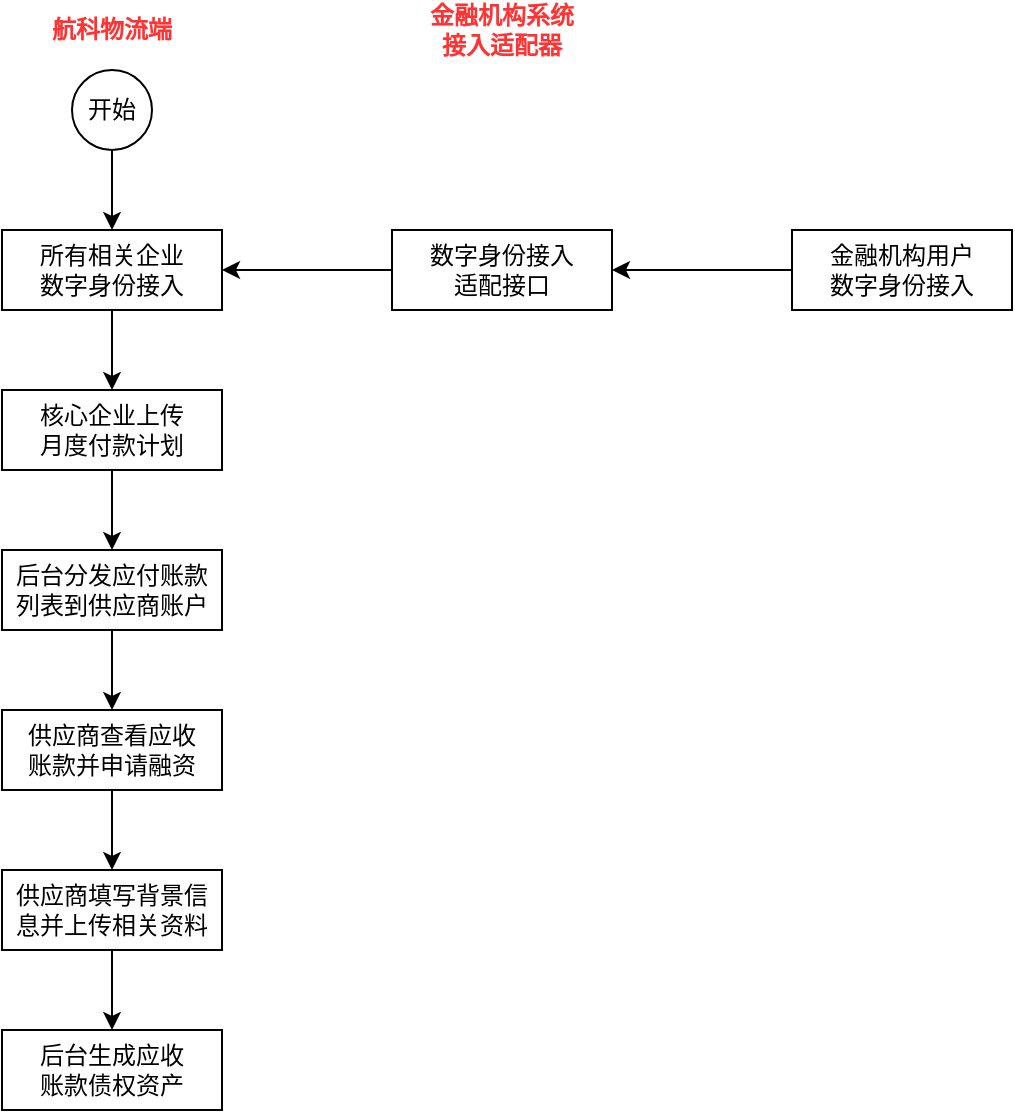 <mxfile version="13.1.2" type="github">
  <diagram id="YHirjkAFMDylilwBBIxY" name="反向保理流程图">
    <mxGraphModel dx="813" dy="435" grid="1" gridSize="10" guides="1" tooltips="1" connect="1" arrows="1" fold="1" page="1" pageScale="1" pageWidth="827" pageHeight="1169" math="0" shadow="0">
      <root>
        <mxCell id="0" />
        <mxCell id="1" parent="0" />
        <mxCell id="B-ZJvdAAlf7jMu3-mvKu-22" style="edgeStyle=orthogonalEdgeStyle;rounded=0;orthogonalLoop=1;jettySize=auto;html=1;entryX=0.5;entryY=0;entryDx=0;entryDy=0;fontFamily=Helvetica;fontColor=#FF3333;" edge="1" parent="1" source="B-ZJvdAAlf7jMu3-mvKu-1" target="B-ZJvdAAlf7jMu3-mvKu-20">
          <mxGeometry relative="1" as="geometry" />
        </mxCell>
        <mxCell id="B-ZJvdAAlf7jMu3-mvKu-1" value="开始" style="ellipse;whiteSpace=wrap;html=1;aspect=fixed;" vertex="1" parent="1">
          <mxGeometry x="160" y="120" width="40" height="40" as="geometry" />
        </mxCell>
        <mxCell id="B-ZJvdAAlf7jMu3-mvKu-9" style="edgeStyle=orthogonalEdgeStyle;rounded=0;orthogonalLoop=1;jettySize=auto;html=1;entryX=0.5;entryY=0;entryDx=0;entryDy=0;" edge="1" parent="1" source="B-ZJvdAAlf7jMu3-mvKu-3" target="B-ZJvdAAlf7jMu3-mvKu-6">
          <mxGeometry relative="1" as="geometry" />
        </mxCell>
        <mxCell id="B-ZJvdAAlf7jMu3-mvKu-3" value="核心企业上传&lt;br&gt;月度付款计划" style="rounded=0;whiteSpace=wrap;html=1;" vertex="1" parent="1">
          <mxGeometry x="125" y="280" width="110" height="40" as="geometry" />
        </mxCell>
        <mxCell id="B-ZJvdAAlf7jMu3-mvKu-4" style="edgeStyle=orthogonalEdgeStyle;rounded=0;orthogonalLoop=1;jettySize=auto;html=1;exitX=0.5;exitY=1;exitDx=0;exitDy=0;" edge="1" parent="1" source="B-ZJvdAAlf7jMu3-mvKu-3" target="B-ZJvdAAlf7jMu3-mvKu-3">
          <mxGeometry relative="1" as="geometry" />
        </mxCell>
        <mxCell id="B-ZJvdAAlf7jMu3-mvKu-10" style="edgeStyle=orthogonalEdgeStyle;rounded=0;orthogonalLoop=1;jettySize=auto;html=1;" edge="1" parent="1" source="B-ZJvdAAlf7jMu3-mvKu-6" target="B-ZJvdAAlf7jMu3-mvKu-7">
          <mxGeometry relative="1" as="geometry" />
        </mxCell>
        <mxCell id="B-ZJvdAAlf7jMu3-mvKu-6" value="后台分发应付账款&lt;br&gt;列表到供应商账户" style="rounded=0;whiteSpace=wrap;html=1;" vertex="1" parent="1">
          <mxGeometry x="125" y="360" width="110" height="40" as="geometry" />
        </mxCell>
        <mxCell id="B-ZJvdAAlf7jMu3-mvKu-17" style="edgeStyle=orthogonalEdgeStyle;rounded=0;orthogonalLoop=1;jettySize=auto;html=1;entryX=0.5;entryY=0;entryDx=0;entryDy=0;" edge="1" parent="1" source="B-ZJvdAAlf7jMu3-mvKu-7" target="B-ZJvdAAlf7jMu3-mvKu-15">
          <mxGeometry relative="1" as="geometry" />
        </mxCell>
        <mxCell id="B-ZJvdAAlf7jMu3-mvKu-7" value="供应商查看应收&lt;br&gt;账款并申请融资" style="rounded=0;whiteSpace=wrap;html=1;" vertex="1" parent="1">
          <mxGeometry x="125" y="440" width="110" height="40" as="geometry" />
        </mxCell>
        <mxCell id="B-ZJvdAAlf7jMu3-mvKu-14" value="后台生成应收&lt;br&gt;账款债权资产" style="rounded=0;whiteSpace=wrap;html=1;" vertex="1" parent="1">
          <mxGeometry x="125" y="600" width="110" height="40" as="geometry" />
        </mxCell>
        <mxCell id="B-ZJvdAAlf7jMu3-mvKu-18" style="edgeStyle=orthogonalEdgeStyle;rounded=0;orthogonalLoop=1;jettySize=auto;html=1;entryX=0.5;entryY=0;entryDx=0;entryDy=0;" edge="1" parent="1" source="B-ZJvdAAlf7jMu3-mvKu-15" target="B-ZJvdAAlf7jMu3-mvKu-14">
          <mxGeometry relative="1" as="geometry" />
        </mxCell>
        <mxCell id="B-ZJvdAAlf7jMu3-mvKu-15" value="供应商填写背景信&lt;br&gt;息并上传相关资料" style="rounded=0;whiteSpace=wrap;html=1;" vertex="1" parent="1">
          <mxGeometry x="125" y="520" width="110" height="40" as="geometry" />
        </mxCell>
        <mxCell id="B-ZJvdAAlf7jMu3-mvKu-28" style="edgeStyle=orthogonalEdgeStyle;rounded=0;orthogonalLoop=1;jettySize=auto;html=1;entryX=1;entryY=0.5;entryDx=0;entryDy=0;fontFamily=Helvetica;fontColor=#FF3333;" edge="1" parent="1" source="B-ZJvdAAlf7jMu3-mvKu-19" target="B-ZJvdAAlf7jMu3-mvKu-20">
          <mxGeometry relative="1" as="geometry" />
        </mxCell>
        <mxCell id="B-ZJvdAAlf7jMu3-mvKu-19" value="数字身份接入&lt;br&gt;适配接口" style="rounded=0;whiteSpace=wrap;html=1;" vertex="1" parent="1">
          <mxGeometry x="320" y="200" width="110" height="40" as="geometry" />
        </mxCell>
        <mxCell id="B-ZJvdAAlf7jMu3-mvKu-24" style="edgeStyle=orthogonalEdgeStyle;rounded=0;orthogonalLoop=1;jettySize=auto;html=1;entryX=0.5;entryY=0;entryDx=0;entryDy=0;fontFamily=Helvetica;fontColor=#FF3333;" edge="1" parent="1" source="B-ZJvdAAlf7jMu3-mvKu-20" target="B-ZJvdAAlf7jMu3-mvKu-3">
          <mxGeometry relative="1" as="geometry" />
        </mxCell>
        <mxCell id="B-ZJvdAAlf7jMu3-mvKu-20" value="所有相关企业&lt;br&gt;数字身份接入" style="rounded=0;whiteSpace=wrap;html=1;" vertex="1" parent="1">
          <mxGeometry x="125" y="200" width="110" height="40" as="geometry" />
        </mxCell>
        <mxCell id="B-ZJvdAAlf7jMu3-mvKu-21" value="航科物流端" style="text;html=1;strokeColor=none;fillColor=none;align=center;verticalAlign=middle;whiteSpace=wrap;rounded=0;fontFamily=Helvetica;fontStyle=1;fontColor=#FF3333;" vertex="1" parent="1">
          <mxGeometry x="140" y="90" width="80" height="20" as="geometry" />
        </mxCell>
        <mxCell id="B-ZJvdAAlf7jMu3-mvKu-23" value="金融机构系统接入适配器" style="text;html=1;strokeColor=none;fillColor=none;align=center;verticalAlign=middle;whiteSpace=wrap;rounded=0;fontFamily=Helvetica;fontStyle=1;fontColor=#FF3333;" vertex="1" parent="1">
          <mxGeometry x="335" y="90" width="80" height="20" as="geometry" />
        </mxCell>
        <mxCell id="B-ZJvdAAlf7jMu3-mvKu-27" style="edgeStyle=orthogonalEdgeStyle;rounded=0;orthogonalLoop=1;jettySize=auto;html=1;entryX=1;entryY=0.5;entryDx=0;entryDy=0;fontFamily=Helvetica;fontColor=#FF3333;" edge="1" parent="1" source="B-ZJvdAAlf7jMu3-mvKu-26" target="B-ZJvdAAlf7jMu3-mvKu-19">
          <mxGeometry relative="1" as="geometry" />
        </mxCell>
        <mxCell id="B-ZJvdAAlf7jMu3-mvKu-26" value="金融机构用户&lt;br&gt;数字身份接入" style="rounded=0;whiteSpace=wrap;html=1;" vertex="1" parent="1">
          <mxGeometry x="520" y="200" width="110" height="40" as="geometry" />
        </mxCell>
      </root>
    </mxGraphModel>
  </diagram>
</mxfile>

